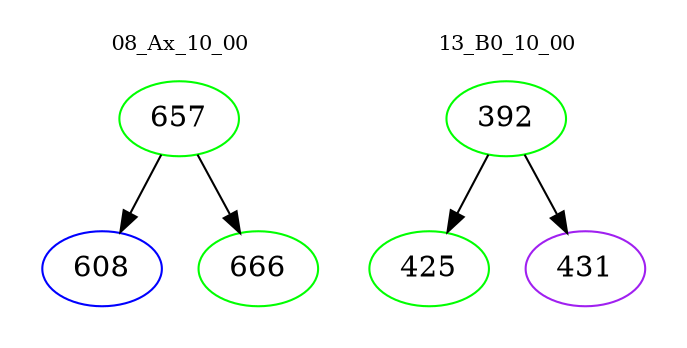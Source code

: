 digraph{
subgraph cluster_0 {
color = white
label = "08_Ax_10_00";
fontsize=10;
T0_657 [label="657", color="green"]
T0_657 -> T0_608 [color="black"]
T0_608 [label="608", color="blue"]
T0_657 -> T0_666 [color="black"]
T0_666 [label="666", color="green"]
}
subgraph cluster_1 {
color = white
label = "13_B0_10_00";
fontsize=10;
T1_392 [label="392", color="green"]
T1_392 -> T1_425 [color="black"]
T1_425 [label="425", color="green"]
T1_392 -> T1_431 [color="black"]
T1_431 [label="431", color="purple"]
}
}
